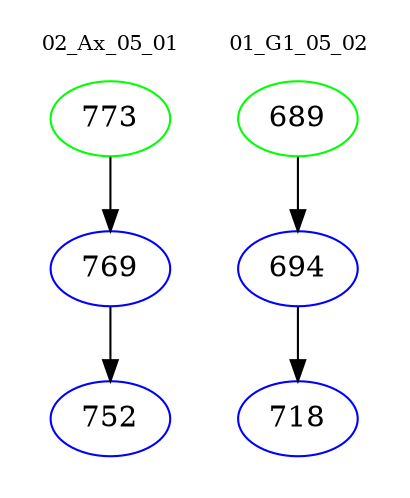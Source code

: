 digraph{
subgraph cluster_0 {
color = white
label = "02_Ax_05_01";
fontsize=10;
T0_773 [label="773", color="green"]
T0_773 -> T0_769 [color="black"]
T0_769 [label="769", color="blue"]
T0_769 -> T0_752 [color="black"]
T0_752 [label="752", color="blue"]
}
subgraph cluster_1 {
color = white
label = "01_G1_05_02";
fontsize=10;
T1_689 [label="689", color="green"]
T1_689 -> T1_694 [color="black"]
T1_694 [label="694", color="blue"]
T1_694 -> T1_718 [color="black"]
T1_718 [label="718", color="blue"]
}
}

